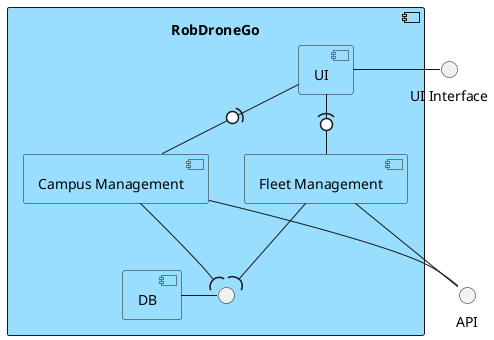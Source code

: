 @startuml Logical View Lv2

<style>
component {
    BackgroundColor #99ddff
}
</style>

interface API
interface "UI Interface" as UI_int
component RobDroneGo {
    component UI
    component "Campus Management" as campus
    component "Fleet Management" as fleet
    component "DB" as DB
    interface " " as DBinter
    UI -(0- fleet
    UI -(0- campus
    DB - DBinter
    fleet --( DBinter
    campus --( DBinter
}
UI - UI_int
fleet -- API
campus -- API


@enduml
